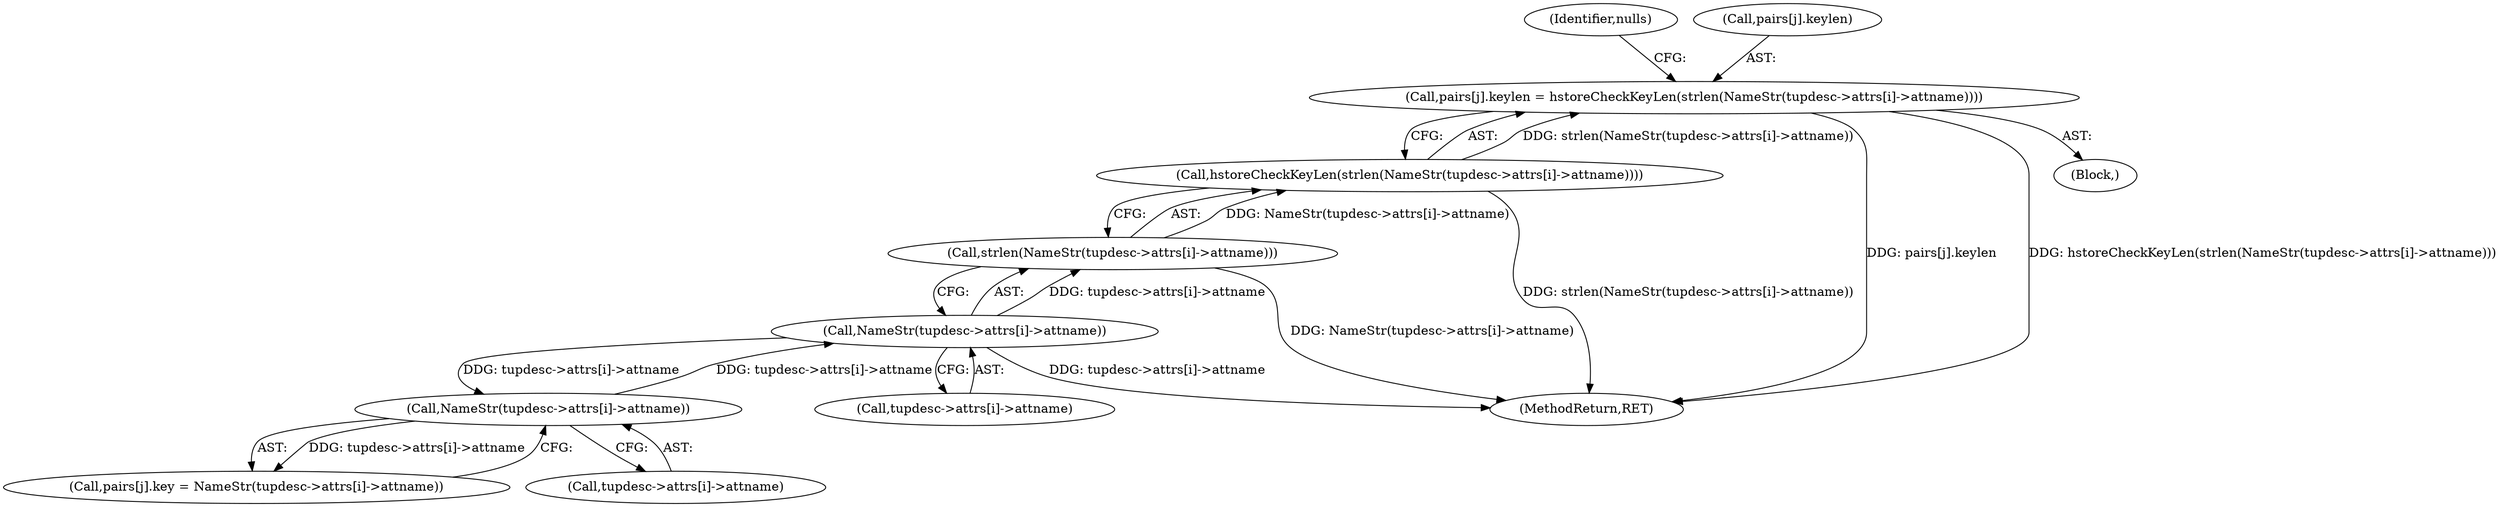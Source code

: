 digraph "0_postgres_31400a673325147e1205326008e32135a78b4d8a_1@pointer" {
"1000397" [label="(Call,pairs[j].keylen = hstoreCheckKeyLen(strlen(NameStr(tupdesc->attrs[i]->attname))))"];
"1000403" [label="(Call,hstoreCheckKeyLen(strlen(NameStr(tupdesc->attrs[i]->attname))))"];
"1000404" [label="(Call,strlen(NameStr(tupdesc->attrs[i]->attname)))"];
"1000405" [label="(Call,NameStr(tupdesc->attrs[i]->attname))"];
"1000389" [label="(Call,NameStr(tupdesc->attrs[i]->attname))"];
"1000416" [label="(Identifier,nulls)"];
"1000383" [label="(Call,pairs[j].key = NameStr(tupdesc->attrs[i]->attname))"];
"1000390" [label="(Call,tupdesc->attrs[i]->attname)"];
"1000406" [label="(Call,tupdesc->attrs[i]->attname)"];
"1000545" [label="(MethodReturn,RET)"];
"1000398" [label="(Call,pairs[j].keylen)"];
"1000405" [label="(Call,NameStr(tupdesc->attrs[i]->attname))"];
"1000353" [label="(Block,)"];
"1000404" [label="(Call,strlen(NameStr(tupdesc->attrs[i]->attname)))"];
"1000403" [label="(Call,hstoreCheckKeyLen(strlen(NameStr(tupdesc->attrs[i]->attname))))"];
"1000389" [label="(Call,NameStr(tupdesc->attrs[i]->attname))"];
"1000397" [label="(Call,pairs[j].keylen = hstoreCheckKeyLen(strlen(NameStr(tupdesc->attrs[i]->attname))))"];
"1000397" -> "1000353"  [label="AST: "];
"1000397" -> "1000403"  [label="CFG: "];
"1000398" -> "1000397"  [label="AST: "];
"1000403" -> "1000397"  [label="AST: "];
"1000416" -> "1000397"  [label="CFG: "];
"1000397" -> "1000545"  [label="DDG: pairs[j].keylen"];
"1000397" -> "1000545"  [label="DDG: hstoreCheckKeyLen(strlen(NameStr(tupdesc->attrs[i]->attname)))"];
"1000403" -> "1000397"  [label="DDG: strlen(NameStr(tupdesc->attrs[i]->attname))"];
"1000403" -> "1000404"  [label="CFG: "];
"1000404" -> "1000403"  [label="AST: "];
"1000403" -> "1000545"  [label="DDG: strlen(NameStr(tupdesc->attrs[i]->attname))"];
"1000404" -> "1000403"  [label="DDG: NameStr(tupdesc->attrs[i]->attname)"];
"1000404" -> "1000405"  [label="CFG: "];
"1000405" -> "1000404"  [label="AST: "];
"1000404" -> "1000545"  [label="DDG: NameStr(tupdesc->attrs[i]->attname)"];
"1000405" -> "1000404"  [label="DDG: tupdesc->attrs[i]->attname"];
"1000405" -> "1000406"  [label="CFG: "];
"1000406" -> "1000405"  [label="AST: "];
"1000405" -> "1000545"  [label="DDG: tupdesc->attrs[i]->attname"];
"1000405" -> "1000389"  [label="DDG: tupdesc->attrs[i]->attname"];
"1000389" -> "1000405"  [label="DDG: tupdesc->attrs[i]->attname"];
"1000389" -> "1000383"  [label="AST: "];
"1000389" -> "1000390"  [label="CFG: "];
"1000390" -> "1000389"  [label="AST: "];
"1000383" -> "1000389"  [label="CFG: "];
"1000389" -> "1000383"  [label="DDG: tupdesc->attrs[i]->attname"];
}
